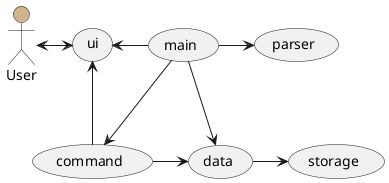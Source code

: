 @startuml
 :User: as user        #tan
user<-right->(ui)
(main)-left->(ui)
(main)-->(command)
(command)-right->(data)
(main)-->(data)
(main)-right->(parser)
(data)-right->(storage)
(command)-->(ui)

@enduml